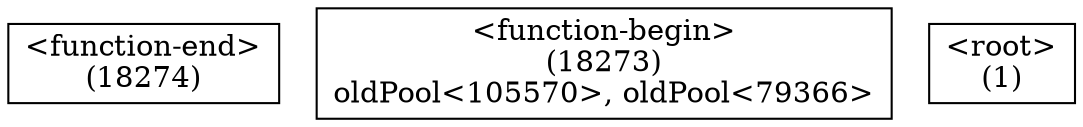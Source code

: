 digraph graphname {
n18274 [shape=box,label="<function-end>
(18274)"];
n18273 [shape=box,label="<function-begin>
(18273)\noldPool<105570>, oldPool<79366>"];
n1 [shape=box,label="<root>
(1)"];
}

